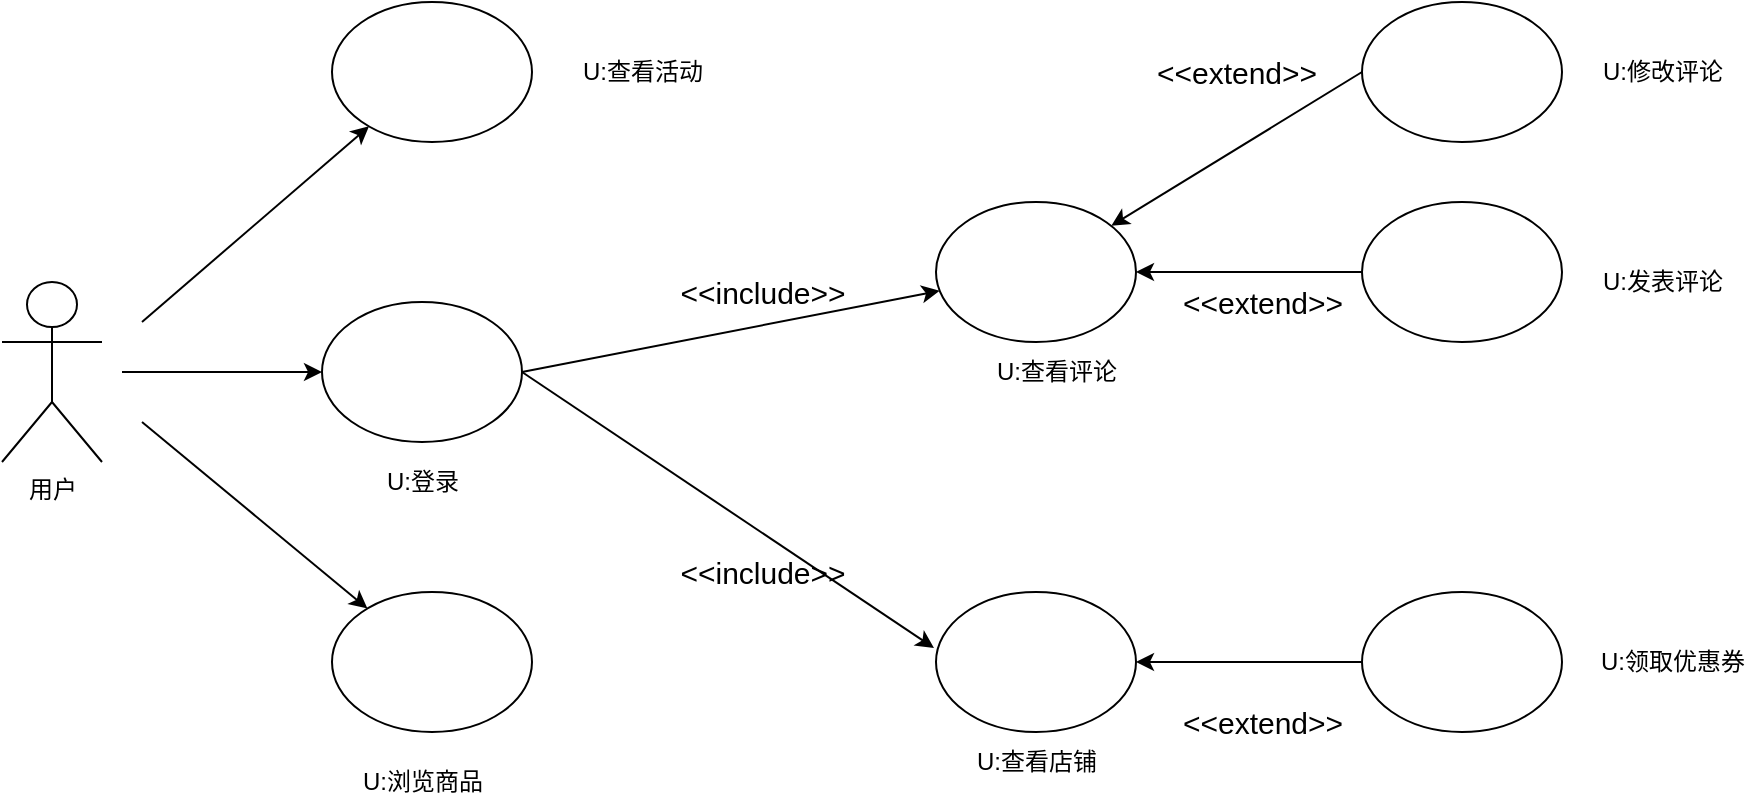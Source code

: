 <mxfile version="13.10.0" type="github">
  <diagram id="yHeF4_bzrxLTXPKwY5sZ" name="Page-1">
    <mxGraphModel dx="2203" dy="754" grid="1" gridSize="10" guides="1" tooltips="1" connect="1" arrows="1" fold="1" page="1" pageScale="1" pageWidth="827" pageHeight="1169" math="0" shadow="0">
      <root>
        <mxCell id="0" />
        <mxCell id="1" parent="0" />
        <mxCell id="8tCWAQmAQTB_diqJKxat-3" value="用户" style="shape=umlActor;verticalLabelPosition=bottom;verticalAlign=top;html=1;outlineConnect=0;" parent="1" vertex="1">
          <mxGeometry x="-800" y="320" width="50" height="90" as="geometry" />
        </mxCell>
        <mxCell id="_Clz8MUd7i8ZwyRCdDxm-2" style="edgeStyle=orthogonalEdgeStyle;rounded=0;orthogonalLoop=1;jettySize=auto;html=1;endArrow=none;endFill=0;startArrow=classic;startFill=1;" parent="1" source="8tCWAQmAQTB_diqJKxat-13" edge="1">
          <mxGeometry relative="1" as="geometry">
            <mxPoint x="-740" y="365" as="targetPoint" />
          </mxGeometry>
        </mxCell>
        <mxCell id="8tCWAQmAQTB_diqJKxat-13" value="" style="ellipse;whiteSpace=wrap;html=1;" parent="1" vertex="1">
          <mxGeometry x="-640" y="330" width="100" height="70" as="geometry" />
        </mxCell>
        <mxCell id="_Clz8MUd7i8ZwyRCdDxm-8" style="edgeStyle=none;rounded=0;orthogonalLoop=1;jettySize=auto;html=1;startArrow=classic;startFill=1;endArrow=none;endFill=0;" parent="1" source="a20E3AveytMEfijFkvdX-1" edge="1">
          <mxGeometry relative="1" as="geometry">
            <mxPoint x="-730" y="390" as="targetPoint" />
          </mxGeometry>
        </mxCell>
        <mxCell id="_Clz8MUd7i8ZwyRCdDxm-28" style="edgeStyle=none;rounded=0;orthogonalLoop=1;jettySize=auto;html=1;startArrow=classic;startFill=1;endArrow=none;endFill=0;" parent="1" source="8tCWAQmAQTB_diqJKxat-21" edge="1">
          <mxGeometry relative="1" as="geometry">
            <mxPoint x="-540" y="365" as="targetPoint" />
          </mxGeometry>
        </mxCell>
        <mxCell id="_Clz8MUd7i8ZwyRCdDxm-45" style="edgeStyle=none;rounded=0;orthogonalLoop=1;jettySize=auto;html=1;entryX=0;entryY=0.5;entryDx=0;entryDy=0;startArrow=classic;startFill=1;endArrow=none;endFill=0;" parent="1" source="8tCWAQmAQTB_diqJKxat-21" target="8tCWAQmAQTB_diqJKxat-25" edge="1">
          <mxGeometry relative="1" as="geometry" />
        </mxCell>
        <mxCell id="_Clz8MUd7i8ZwyRCdDxm-46" style="edgeStyle=none;rounded=0;orthogonalLoop=1;jettySize=auto;html=1;entryX=0;entryY=0.5;entryDx=0;entryDy=0;startArrow=classic;startFill=1;endArrow=none;endFill=0;" parent="1" source="8tCWAQmAQTB_diqJKxat-21" target="_Clz8MUd7i8ZwyRCdDxm-40" edge="1">
          <mxGeometry relative="1" as="geometry" />
        </mxCell>
        <mxCell id="8tCWAQmAQTB_diqJKxat-21" value="" style="ellipse;whiteSpace=wrap;html=1;" parent="1" vertex="1">
          <mxGeometry x="-333" y="280" width="100" height="70" as="geometry" />
        </mxCell>
        <mxCell id="8tCWAQmAQTB_diqJKxat-22" value="" style="ellipse;whiteSpace=wrap;html=1;" parent="1" vertex="1">
          <mxGeometry x="-120" y="475" width="100" height="70" as="geometry" />
        </mxCell>
        <mxCell id="8tCWAQmAQTB_diqJKxat-25" value="" style="ellipse;whiteSpace=wrap;html=1;" parent="1" vertex="1">
          <mxGeometry x="-120" y="180" width="100" height="70" as="geometry" />
        </mxCell>
        <mxCell id="d_4f9FTK0BvBkenBgBJO-109" value="&lt;span&gt;U:登录&lt;/span&gt;" style="text;html=1;align=center;verticalAlign=middle;resizable=0;points=[];autosize=1;" parent="1" vertex="1">
          <mxGeometry x="-615" y="410" width="50" height="20" as="geometry" />
        </mxCell>
        <mxCell id="d_4f9FTK0BvBkenBgBJO-110" value="&lt;span&gt;U:&lt;/span&gt;&lt;span&gt;修改评论&lt;/span&gt;" style="text;html=1;align=center;verticalAlign=middle;resizable=0;points=[];autosize=1;" parent="1" vertex="1">
          <mxGeometry x="-10" y="205" width="80" height="20" as="geometry" />
        </mxCell>
        <mxCell id="d_4f9FTK0BvBkenBgBJO-112" value="&lt;span&gt;U:查看&lt;/span&gt;&lt;span&gt;评论&lt;/span&gt;" style="text;html=1;align=center;verticalAlign=middle;resizable=0;points=[];autosize=1;" parent="1" vertex="1">
          <mxGeometry x="-313" y="355" width="80" height="20" as="geometry" />
        </mxCell>
        <mxCell id="d_4f9FTK0BvBkenBgBJO-117" value="&lt;span&gt;U:&lt;/span&gt;&lt;span&gt;领取优惠券&lt;/span&gt;" style="text;html=1;align=center;verticalAlign=middle;resizable=0;points=[];autosize=1;" parent="1" vertex="1">
          <mxGeometry x="-10" y="500" width="90" height="20" as="geometry" />
        </mxCell>
        <mxCell id="_Clz8MUd7i8ZwyRCdDxm-50" style="edgeStyle=none;rounded=0;orthogonalLoop=1;jettySize=auto;html=1;entryX=1;entryY=0.5;entryDx=0;entryDy=0;startArrow=classic;startFill=1;endArrow=none;endFill=0;exitX=-0.01;exitY=0.4;exitDx=0;exitDy=0;exitPerimeter=0;" parent="1" source="_Clz8MUd7i8ZwyRCdDxm-25" target="8tCWAQmAQTB_diqJKxat-13" edge="1">
          <mxGeometry relative="1" as="geometry" />
        </mxCell>
        <mxCell id="_Clz8MUd7i8ZwyRCdDxm-53" style="edgeStyle=none;rounded=0;orthogonalLoop=1;jettySize=auto;html=1;entryX=0;entryY=0.5;entryDx=0;entryDy=0;startArrow=classic;startFill=1;endArrow=none;endFill=0;" parent="1" source="_Clz8MUd7i8ZwyRCdDxm-25" target="8tCWAQmAQTB_diqJKxat-22" edge="1">
          <mxGeometry relative="1" as="geometry" />
        </mxCell>
        <mxCell id="_Clz8MUd7i8ZwyRCdDxm-25" value="" style="ellipse;whiteSpace=wrap;html=1;" parent="1" vertex="1">
          <mxGeometry x="-333" y="475" width="100" height="70" as="geometry" />
        </mxCell>
        <mxCell id="_Clz8MUd7i8ZwyRCdDxm-35" value="&lt;span&gt;U:&lt;/span&gt;&lt;span&gt;查看店铺&lt;/span&gt;" style="text;html=1;align=center;verticalAlign=middle;resizable=0;points=[];autosize=1;" parent="1" vertex="1">
          <mxGeometry x="-323" y="550" width="80" height="20" as="geometry" />
        </mxCell>
        <mxCell id="_Clz8MUd7i8ZwyRCdDxm-40" value="" style="ellipse;whiteSpace=wrap;html=1;" parent="1" vertex="1">
          <mxGeometry x="-120" y="280" width="100" height="70" as="geometry" />
        </mxCell>
        <mxCell id="_Clz8MUd7i8ZwyRCdDxm-41" value="&lt;span&gt;U:发表&lt;/span&gt;&lt;span&gt;评论&lt;/span&gt;" style="text;html=1;align=center;verticalAlign=middle;resizable=0;points=[];autosize=1;" parent="1" vertex="1">
          <mxGeometry x="-10" y="310" width="80" height="20" as="geometry" />
        </mxCell>
        <mxCell id="_Clz8MUd7i8ZwyRCdDxm-47" value="&lt;font style=&quot;font-size: 15px&quot;&gt;&amp;lt;&amp;lt;extend&amp;gt;&amp;gt;&lt;/font&gt;" style="text;html=1;align=center;verticalAlign=middle;resizable=0;points=[];autosize=1;" parent="1" vertex="1">
          <mxGeometry x="-233" y="205" width="100" height="20" as="geometry" />
        </mxCell>
        <mxCell id="_Clz8MUd7i8ZwyRCdDxm-48" value="&lt;font style=&quot;font-size: 15px&quot;&gt;&amp;lt;&amp;lt;extend&amp;gt;&amp;gt;&lt;/font&gt;" style="text;html=1;align=center;verticalAlign=middle;resizable=0;points=[];autosize=1;" parent="1" vertex="1">
          <mxGeometry x="-220" y="320" width="100" height="20" as="geometry" />
        </mxCell>
        <mxCell id="_Clz8MUd7i8ZwyRCdDxm-51" value="&lt;font style=&quot;font-size: 15px&quot;&gt;&amp;lt;&amp;lt;include&amp;gt;&amp;gt;&lt;/font&gt;" style="text;html=1;align=center;verticalAlign=middle;resizable=0;points=[];autosize=1;" parent="1" vertex="1">
          <mxGeometry x="-470" y="455" width="100" height="20" as="geometry" />
        </mxCell>
        <mxCell id="_Clz8MUd7i8ZwyRCdDxm-54" value="&lt;font style=&quot;font-size: 15px&quot;&gt;&amp;lt;&amp;lt;extend&amp;gt;&amp;gt;&lt;/font&gt;" style="text;html=1;align=center;verticalAlign=middle;resizable=0;points=[];autosize=1;" parent="1" vertex="1">
          <mxGeometry x="-220" y="530" width="100" height="20" as="geometry" />
        </mxCell>
        <mxCell id="_Clz8MUd7i8ZwyRCdDxm-59" style="rounded=0;orthogonalLoop=1;jettySize=auto;html=1;startArrow=classic;startFill=1;endArrow=none;endFill=0;" parent="1" source="_Clz8MUd7i8ZwyRCdDxm-57" edge="1">
          <mxGeometry relative="1" as="geometry">
            <mxPoint x="-730" y="340" as="targetPoint" />
          </mxGeometry>
        </mxCell>
        <mxCell id="_Clz8MUd7i8ZwyRCdDxm-57" value="" style="ellipse;whiteSpace=wrap;html=1;" parent="1" vertex="1">
          <mxGeometry x="-635" y="180" width="100" height="70" as="geometry" />
        </mxCell>
        <mxCell id="_Clz8MUd7i8ZwyRCdDxm-58" value="&lt;span&gt;U:&lt;/span&gt;&lt;span&gt;查看活动&lt;/span&gt;" style="text;html=1;align=center;verticalAlign=middle;resizable=0;points=[];autosize=1;" parent="1" vertex="1">
          <mxGeometry x="-520" y="205" width="80" height="20" as="geometry" />
        </mxCell>
        <mxCell id="a20E3AveytMEfijFkvdX-1" value="" style="ellipse;whiteSpace=wrap;html=1;" parent="1" vertex="1">
          <mxGeometry x="-635" y="475" width="100" height="70" as="geometry" />
        </mxCell>
        <mxCell id="a20E3AveytMEfijFkvdX-2" value="&lt;span&gt;U:&lt;/span&gt;&lt;span&gt;浏览商品&lt;/span&gt;" style="text;html=1;align=center;verticalAlign=middle;resizable=0;points=[];autosize=1;" parent="1" vertex="1">
          <mxGeometry x="-630" y="560" width="80" height="20" as="geometry" />
        </mxCell>
        <mxCell id="a20E3AveytMEfijFkvdX-4" value="&lt;font style=&quot;font-size: 15px&quot;&gt;&amp;lt;&amp;lt;include&amp;gt;&amp;gt;&lt;/font&gt;" style="text;html=1;align=center;verticalAlign=middle;resizable=0;points=[];autosize=1;" parent="1" vertex="1">
          <mxGeometry x="-470" y="315" width="100" height="20" as="geometry" />
        </mxCell>
      </root>
    </mxGraphModel>
  </diagram>
</mxfile>
